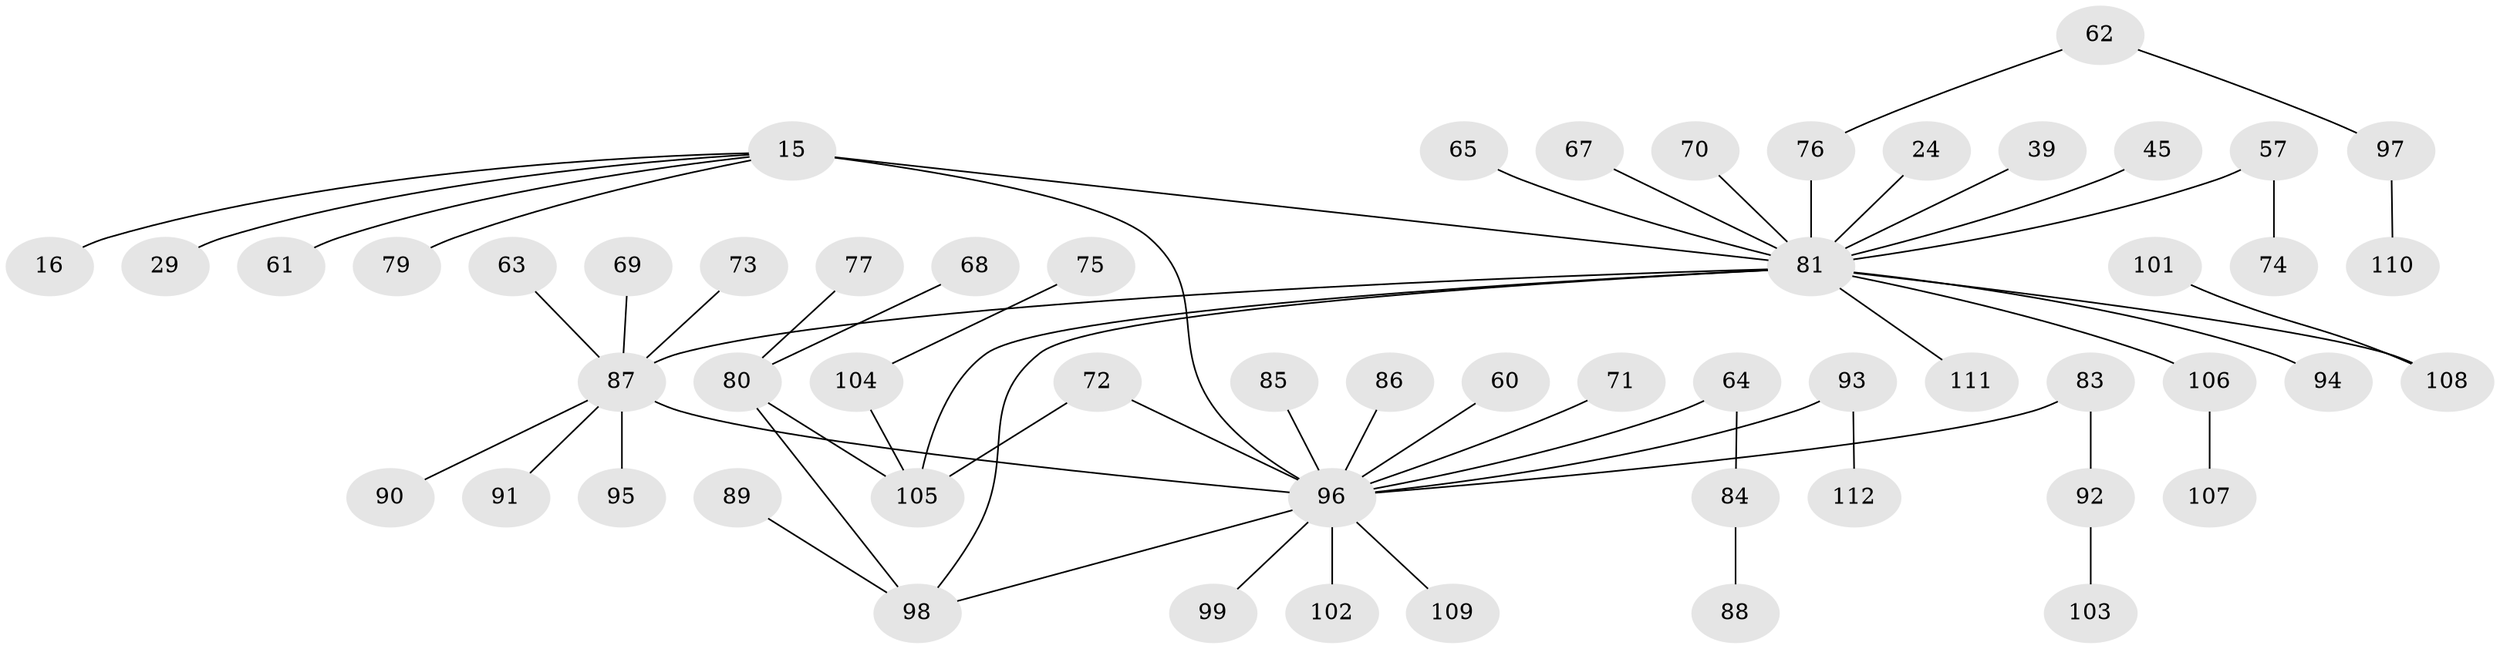 // original degree distribution, {4: 0.125, 3: 0.125, 8: 0.008928571428571428, 6: 0.008928571428571428, 2: 0.26785714285714285, 7: 0.008928571428571428, 5: 0.008928571428571428, 1: 0.44642857142857145}
// Generated by graph-tools (version 1.1) at 2025/44/03/04/25 21:44:28]
// undirected, 56 vertices, 59 edges
graph export_dot {
graph [start="1"]
  node [color=gray90,style=filled];
  15 [super="+12+7"];
  16;
  24;
  29;
  39;
  45;
  57;
  60;
  61 [super="+33"];
  62;
  63;
  64;
  65;
  67;
  68;
  69;
  70;
  71;
  72 [super="+43"];
  73;
  74;
  75;
  76 [super="+59"];
  77;
  79;
  80 [super="+56"];
  81 [super="+5+47"];
  83;
  84;
  85;
  86;
  87 [super="+52+66"];
  88;
  89;
  90;
  91;
  92;
  93 [super="+44"];
  94;
  95;
  96 [super="+78+30+82"];
  97;
  98 [super="+37"];
  99;
  101;
  102;
  103;
  104 [super="+40"];
  105 [super="+36+20"];
  106;
  107;
  108 [super="+100"];
  109;
  110;
  111;
  112;
  15 -- 16;
  15 -- 29;
  15 -- 81 [weight=2];
  15 -- 79;
  15 -- 96 [weight=2];
  15 -- 61;
  24 -- 81;
  39 -- 81;
  45 -- 81;
  57 -- 74;
  57 -- 81;
  60 -- 96;
  62 -- 97;
  62 -- 76;
  63 -- 87;
  64 -- 84;
  64 -- 96;
  65 -- 81;
  67 -- 81;
  68 -- 80;
  69 -- 87;
  70 -- 81;
  71 -- 96;
  72 -- 96;
  72 -- 105;
  73 -- 87;
  75 -- 104;
  76 -- 81;
  77 -- 80;
  80 -- 105;
  80 -- 98;
  81 -- 111;
  81 -- 106;
  81 -- 94;
  81 -- 98;
  81 -- 108;
  81 -- 105;
  81 -- 87;
  83 -- 92;
  83 -- 96;
  84 -- 88;
  85 -- 96;
  86 -- 96;
  87 -- 96;
  87 -- 95;
  87 -- 90;
  87 -- 91;
  89 -- 98;
  92 -- 103;
  93 -- 112;
  93 -- 96;
  96 -- 98;
  96 -- 99;
  96 -- 109;
  96 -- 102;
  97 -- 110;
  101 -- 108;
  104 -- 105;
  106 -- 107;
}
